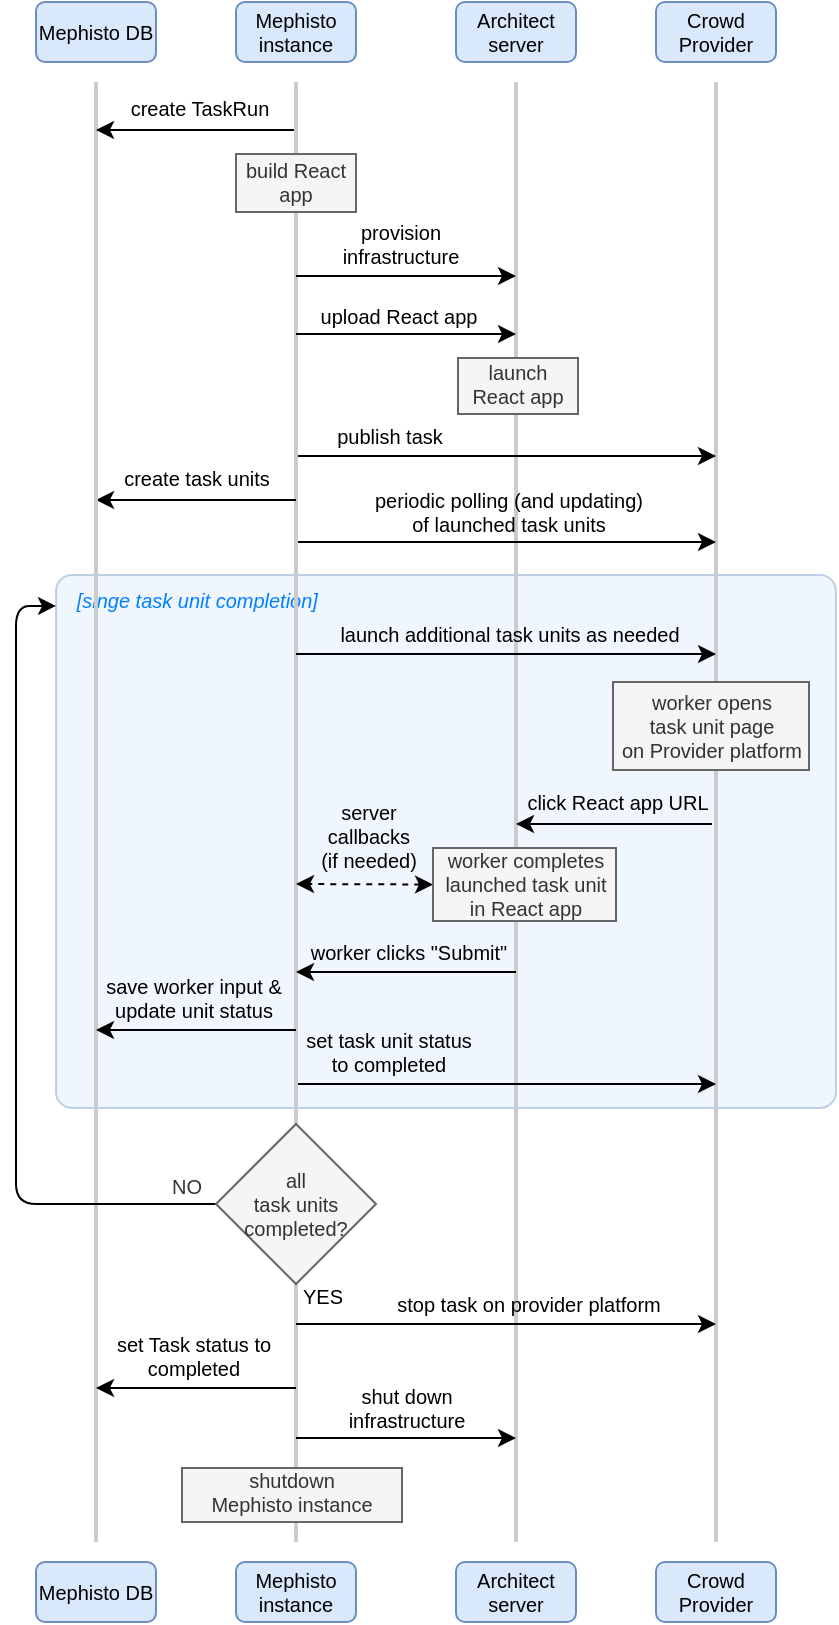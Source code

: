 <mxfile version="24.6.4" type="device">
  <diagram name="Page-1" id="5bnjxatqjOuaAF2oe5hL">
    <mxGraphModel dx="954" dy="642" grid="1" gridSize="10" guides="1" tooltips="1" connect="1" arrows="1" fold="1" page="1" pageScale="1" pageWidth="850" pageHeight="1100" math="0" shadow="0">
      <root>
        <mxCell id="0" />
        <mxCell id="1" parent="0" />
        <mxCell id="5EaqwkNcLw-vjFIcxztH-16" value="&amp;nbsp; &amp;nbsp;[singe task unit completion]" style="rounded=1;whiteSpace=wrap;html=1;fillColor=#dae8fc;strokeColor=#6c8ebf;fontSize=10;verticalAlign=top;align=left;fontColor=#007FFF;arcSize=3;opacity=40;fontStyle=2" parent="1" vertex="1">
          <mxGeometry x="120" y="306.5" width="390" height="266.5" as="geometry" />
        </mxCell>
        <mxCell id="3-yWvNHymt2EtWyProw8-1" value="" style="endArrow=none;html=1;rounded=0;strokeWidth=2;strokeColor=#CCCCCC;" parent="1" edge="1">
          <mxGeometry width="50" height="50" relative="1" as="geometry">
            <mxPoint x="240" y="790" as="sourcePoint" />
            <mxPoint x="240" y="60" as="targetPoint" />
          </mxGeometry>
        </mxCell>
        <mxCell id="3-yWvNHymt2EtWyProw8-2" value="" style="endArrow=none;html=1;rounded=0;strokeWidth=2;strokeColor=#CCCCCC;" parent="1" edge="1">
          <mxGeometry width="50" height="50" relative="1" as="geometry">
            <mxPoint x="350" y="790" as="sourcePoint" />
            <mxPoint x="350" y="60" as="targetPoint" />
          </mxGeometry>
        </mxCell>
        <mxCell id="3-yWvNHymt2EtWyProw8-4" value="" style="endArrow=none;html=1;rounded=0;strokeWidth=2;strokeColor=#CCCCCC;" parent="1" edge="1">
          <mxGeometry width="50" height="50" relative="1" as="geometry">
            <mxPoint x="450" y="790" as="sourcePoint" />
            <mxPoint x="450" y="60" as="targetPoint" />
          </mxGeometry>
        </mxCell>
        <mxCell id="3-yWvNHymt2EtWyProw8-5" value="Mephisto instance" style="text;html=1;align=center;verticalAlign=middle;whiteSpace=wrap;rounded=1;fillColor=#dae8fc;strokeColor=#6c8ebf;fontSize=10;" parent="1" vertex="1">
          <mxGeometry x="210" y="20" width="60" height="30" as="geometry" />
        </mxCell>
        <mxCell id="3-yWvNHymt2EtWyProw8-6" value="Architect&lt;br style=&quot;font-size: 10px;&quot;&gt;server" style="text;html=1;align=center;verticalAlign=middle;whiteSpace=wrap;rounded=1;fillColor=#dae8fc;strokeColor=#6c8ebf;fontSize=10;" parent="1" vertex="1">
          <mxGeometry x="320" y="20" width="60" height="30" as="geometry" />
        </mxCell>
        <mxCell id="3-yWvNHymt2EtWyProw8-8" value="Crowd&lt;br&gt;Provider" style="text;html=1;align=center;verticalAlign=middle;whiteSpace=wrap;rounded=1;fillColor=#dae8fc;strokeColor=#6c8ebf;fontSize=10;" parent="1" vertex="1">
          <mxGeometry x="420" y="20" width="60" height="30" as="geometry" />
        </mxCell>
        <mxCell id="3-yWvNHymt2EtWyProw8-9" value="" style="endArrow=classic;html=1;rounded=0;" parent="1" edge="1">
          <mxGeometry width="50" height="50" relative="1" as="geometry">
            <mxPoint x="240" y="269" as="sourcePoint" />
            <mxPoint x="140" y="269" as="targetPoint" />
          </mxGeometry>
        </mxCell>
        <mxCell id="3-yWvNHymt2EtWyProw8-10" value="Mephisto DB" style="text;html=1;align=center;verticalAlign=middle;whiteSpace=wrap;rounded=1;fillColor=#dae8fc;strokeColor=#6c8ebf;fontSize=10;" parent="1" vertex="1">
          <mxGeometry x="110" y="20" width="60" height="30" as="geometry" />
        </mxCell>
        <mxCell id="3-yWvNHymt2EtWyProw8-11" value="" style="endArrow=none;html=1;rounded=0;strokeWidth=2;strokeColor=#CCCCCC;" parent="1" edge="1">
          <mxGeometry width="50" height="50" relative="1" as="geometry">
            <mxPoint x="140" y="790" as="sourcePoint" />
            <mxPoint x="140" y="60" as="targetPoint" />
          </mxGeometry>
        </mxCell>
        <mxCell id="3-yWvNHymt2EtWyProw8-12" value="create task units" style="text;html=1;align=center;verticalAlign=middle;whiteSpace=wrap;rounded=0;fontSize=10;" parent="1" vertex="1">
          <mxGeometry x="150" y="249" width="81" height="17" as="geometry" />
        </mxCell>
        <mxCell id="3-yWvNHymt2EtWyProw8-13" value="" style="endArrow=classic;html=1;rounded=0;" parent="1" edge="1">
          <mxGeometry width="50" height="50" relative="1" as="geometry">
            <mxPoint x="240" y="186" as="sourcePoint" />
            <mxPoint x="350" y="186" as="targetPoint" />
          </mxGeometry>
        </mxCell>
        <mxCell id="3-yWvNHymt2EtWyProw8-14" value="upload React app" style="text;html=1;align=center;verticalAlign=middle;whiteSpace=wrap;rounded=0;fontSize=10;" parent="1" vertex="1">
          <mxGeometry x="249" y="174" width="85" height="5" as="geometry" />
        </mxCell>
        <mxCell id="3-yWvNHymt2EtWyProw8-16" value="build React&lt;br&gt;app" style="text;html=1;align=center;verticalAlign=bottom;whiteSpace=wrap;rounded=0;fontSize=10;fillColor=#f5f5f5;fontColor=#333333;strokeColor=#666666;" parent="1" vertex="1">
          <mxGeometry x="210" y="96" width="60" height="29" as="geometry" />
        </mxCell>
        <mxCell id="3-yWvNHymt2EtWyProw8-17" value="launch&lt;br&gt;React app" style="text;html=1;align=center;verticalAlign=bottom;whiteSpace=wrap;rounded=0;fontSize=10;fillColor=#f5f5f5;fontColor=#333333;strokeColor=#666666;" parent="1" vertex="1">
          <mxGeometry x="321" y="198" width="60" height="28" as="geometry" />
        </mxCell>
        <mxCell id="3-yWvNHymt2EtWyProw8-21" value="" style="endArrow=classic;html=1;rounded=0;" parent="1" edge="1">
          <mxGeometry width="50" height="50" relative="1" as="geometry">
            <mxPoint x="241" y="247" as="sourcePoint" />
            <mxPoint x="450" y="247" as="targetPoint" />
          </mxGeometry>
        </mxCell>
        <mxCell id="3-yWvNHymt2EtWyProw8-22" value="publish task" style="text;html=1;align=center;verticalAlign=middle;whiteSpace=wrap;rounded=0;fontSize=10;" parent="1" vertex="1">
          <mxGeometry x="253" y="228" width="68" height="17" as="geometry" />
        </mxCell>
        <mxCell id="3-yWvNHymt2EtWyProw8-23" value="" style="endArrow=classic;html=1;rounded=0;" parent="1" edge="1">
          <mxGeometry width="50" height="50" relative="1" as="geometry">
            <mxPoint x="240" y="346" as="sourcePoint" />
            <mxPoint x="450" y="346" as="targetPoint" />
          </mxGeometry>
        </mxCell>
        <mxCell id="3-yWvNHymt2EtWyProw8-24" value="launch additional task units as needed" style="text;html=1;align=center;verticalAlign=middle;whiteSpace=wrap;rounded=0;fontSize=10;" parent="1" vertex="1">
          <mxGeometry x="260" y="327" width="174" height="17" as="geometry" />
        </mxCell>
        <mxCell id="3-yWvNHymt2EtWyProw8-27" value="" style="endArrow=classic;html=1;rounded=0;" parent="1" edge="1">
          <mxGeometry width="50" height="50" relative="1" as="geometry">
            <mxPoint x="239" y="84" as="sourcePoint" />
            <mxPoint x="140" y="84" as="targetPoint" />
          </mxGeometry>
        </mxCell>
        <mxCell id="3-yWvNHymt2EtWyProw8-28" value="create TaskRun" style="text;html=1;align=center;verticalAlign=middle;whiteSpace=wrap;rounded=0;fontSize=10;" parent="1" vertex="1">
          <mxGeometry x="148" y="64" width="88" height="17" as="geometry" />
        </mxCell>
        <mxCell id="3-yWvNHymt2EtWyProw8-29" value="" style="endArrow=classic;html=1;rounded=0;" parent="1" edge="1">
          <mxGeometry width="50" height="50" relative="1" as="geometry">
            <mxPoint x="240" y="157" as="sourcePoint" />
            <mxPoint x="350" y="157" as="targetPoint" />
          </mxGeometry>
        </mxCell>
        <mxCell id="3-yWvNHymt2EtWyProw8-30" value="provision infrastructure" style="text;html=1;align=center;verticalAlign=middle;whiteSpace=wrap;rounded=0;fontSize=10;" parent="1" vertex="1">
          <mxGeometry x="250" y="133" width="85" height="16" as="geometry" />
        </mxCell>
        <mxCell id="3-yWvNHymt2EtWyProw8-31" value="" style="endArrow=classic;html=1;rounded=0;" parent="1" edge="1">
          <mxGeometry width="50" height="50" relative="1" as="geometry">
            <mxPoint x="448" y="431" as="sourcePoint" />
            <mxPoint x="350" y="431" as="targetPoint" />
          </mxGeometry>
        </mxCell>
        <mxCell id="3-yWvNHymt2EtWyProw8-32" value="worker opens&lt;br&gt;task unit page&lt;br&gt;on Provider platform" style="text;html=1;align=center;verticalAlign=middle;whiteSpace=wrap;rounded=0;fontSize=10;fillColor=#f5f5f5;fontColor=#333333;strokeColor=#666666;" parent="1" vertex="1">
          <mxGeometry x="398.5" y="360" width="98" height="44" as="geometry" />
        </mxCell>
        <mxCell id="3-yWvNHymt2EtWyProw8-35" value="" style="endArrow=classic;html=1;rounded=0;dashed=1;startArrow=classic;startFill=1;exitX=0;exitY=0.5;exitDx=0;exitDy=0;" parent="1" source="5EaqwkNcLw-vjFIcxztH-20" edge="1">
          <mxGeometry width="50" height="50" relative="1" as="geometry">
            <mxPoint x="308.5" y="462.25" as="sourcePoint" />
            <mxPoint x="240" y="461" as="targetPoint" />
          </mxGeometry>
        </mxCell>
        <mxCell id="3-yWvNHymt2EtWyProw8-36" value="server&lt;br&gt;callbacks&lt;br&gt;(if needed)" style="text;html=1;align=center;verticalAlign=middle;whiteSpace=wrap;rounded=0;fontSize=10;" parent="1" vertex="1">
          <mxGeometry x="250" y="416" width="53" height="41" as="geometry" />
        </mxCell>
        <mxCell id="3-yWvNHymt2EtWyProw8-37" value="" style="endArrow=classic;html=1;rounded=0;" parent="1" edge="1">
          <mxGeometry width="50" height="50" relative="1" as="geometry">
            <mxPoint x="350" y="505" as="sourcePoint" />
            <mxPoint x="240" y="505" as="targetPoint" />
          </mxGeometry>
        </mxCell>
        <mxCell id="3-yWvNHymt2EtWyProw8-38" value="worker clicks &quot;Submit&quot;" style="text;html=1;align=center;verticalAlign=middle;whiteSpace=wrap;rounded=0;fontSize=10;" parent="1" vertex="1">
          <mxGeometry x="245" y="490" width="103" height="10" as="geometry" />
        </mxCell>
        <mxCell id="3-yWvNHymt2EtWyProw8-41" value="" style="endArrow=classic;html=1;rounded=0;" parent="1" edge="1">
          <mxGeometry width="50" height="50" relative="1" as="geometry">
            <mxPoint x="240" y="534" as="sourcePoint" />
            <mxPoint x="140" y="534" as="targetPoint" />
          </mxGeometry>
        </mxCell>
        <mxCell id="3-yWvNHymt2EtWyProw8-42" value="save worker input &amp;amp; update unit status" style="text;html=1;align=center;verticalAlign=middle;whiteSpace=wrap;rounded=0;fontSize=10;" parent="1" vertex="1">
          <mxGeometry x="144" y="509" width="90" height="17" as="geometry" />
        </mxCell>
        <mxCell id="3-yWvNHymt2EtWyProw8-43" value="" style="endArrow=classic;html=1;rounded=0;" parent="1" edge="1">
          <mxGeometry width="50" height="50" relative="1" as="geometry">
            <mxPoint x="241" y="561" as="sourcePoint" />
            <mxPoint x="450" y="561" as="targetPoint" />
          </mxGeometry>
        </mxCell>
        <mxCell id="3-yWvNHymt2EtWyProw8-44" value="set task unit status&lt;br&gt;to completed" style="text;html=1;align=center;verticalAlign=middle;whiteSpace=wrap;rounded=0;fontSize=10;" parent="1" vertex="1">
          <mxGeometry x="235" y="534" width="103" height="22" as="geometry" />
        </mxCell>
        <mxCell id="3-yWvNHymt2EtWyProw8-46" value="periodic polling (and updating)&lt;br&gt;of launched task units" style="text;html=1;align=center;verticalAlign=middle;whiteSpace=wrap;rounded=0;fontSize=10;" parent="1" vertex="1">
          <mxGeometry x="267" y="265" width="159" height="20" as="geometry" />
        </mxCell>
        <mxCell id="3-yWvNHymt2EtWyProw8-50" value="" style="endArrow=classic;html=1;rounded=0;exitX=1;exitY=0.5;exitDx=0;exitDy=0;" parent="1" edge="1">
          <mxGeometry width="50" height="50" relative="1" as="geometry">
            <mxPoint x="240" y="681" as="sourcePoint" />
            <mxPoint x="450" y="681" as="targetPoint" />
          </mxGeometry>
        </mxCell>
        <mxCell id="3-yWvNHymt2EtWyProw8-51" value="stop task on provider platform" style="text;html=1;align=center;verticalAlign=middle;whiteSpace=wrap;rounded=0;fontSize=10;" parent="1" vertex="1">
          <mxGeometry x="289" y="665" width="135" height="12" as="geometry" />
        </mxCell>
        <mxCell id="3-yWvNHymt2EtWyProw8-52" value="" style="endArrow=classic;html=1;rounded=0;" parent="1" edge="1">
          <mxGeometry width="50" height="50" relative="1" as="geometry">
            <mxPoint x="240" y="738" as="sourcePoint" />
            <mxPoint x="350" y="738" as="targetPoint" />
          </mxGeometry>
        </mxCell>
        <mxCell id="3-yWvNHymt2EtWyProw8-53" value="shut down infrastructure" style="text;html=1;align=center;verticalAlign=middle;whiteSpace=wrap;rounded=0;fontSize=10;" parent="1" vertex="1">
          <mxGeometry x="253" y="716" width="85" height="13" as="geometry" />
        </mxCell>
        <mxCell id="3-yWvNHymt2EtWyProw8-54" value="" style="endArrow=classic;html=1;rounded=0;" parent="1" edge="1">
          <mxGeometry width="50" height="50" relative="1" as="geometry">
            <mxPoint x="240" y="713" as="sourcePoint" />
            <mxPoint x="140" y="713" as="targetPoint" />
          </mxGeometry>
        </mxCell>
        <mxCell id="3-yWvNHymt2EtWyProw8-55" value="set Task status to completed" style="text;html=1;align=center;verticalAlign=middle;whiteSpace=wrap;rounded=0;fontSize=10;" parent="1" vertex="1">
          <mxGeometry x="144" y="688" width="90" height="17" as="geometry" />
        </mxCell>
        <mxCell id="3-yWvNHymt2EtWyProw8-62" value="shutdown&lt;br&gt;Mephisto instance" style="text;html=1;align=center;verticalAlign=bottom;whiteSpace=wrap;rounded=0;fontSize=10;fillColor=#f5f5f5;fontColor=#333333;strokeColor=#666666;spacing=2;" parent="1" vertex="1">
          <mxGeometry x="183" y="753" width="110" height="27" as="geometry" />
        </mxCell>
        <mxCell id="5EaqwkNcLw-vjFIcxztH-18" value="" style="endArrow=classic;html=1;rounded=0;" parent="1" edge="1">
          <mxGeometry width="50" height="50" relative="1" as="geometry">
            <mxPoint x="241" y="290" as="sourcePoint" />
            <mxPoint x="450" y="290" as="targetPoint" />
          </mxGeometry>
        </mxCell>
        <mxCell id="5EaqwkNcLw-vjFIcxztH-19" value="click React app URL" style="text;html=1;align=center;verticalAlign=middle;whiteSpace=wrap;rounded=0;fontSize=10;" parent="1" vertex="1">
          <mxGeometry x="350" y="411" width="102" height="17" as="geometry" />
        </mxCell>
        <mxCell id="5EaqwkNcLw-vjFIcxztH-20" value="worker completes&lt;br&gt;launched task unit in React app" style="text;html=1;align=center;verticalAlign=middle;whiteSpace=wrap;rounded=0;fontSize=10;fillColor=#f5f5f5;fontColor=#333333;strokeColor=#666666;" parent="1" vertex="1">
          <mxGeometry x="308.5" y="443" width="91.5" height="36.5" as="geometry" />
        </mxCell>
        <mxCell id="5EaqwkNcLw-vjFIcxztH-33" style="edgeStyle=orthogonalEdgeStyle;rounded=1;orthogonalLoop=1;jettySize=auto;html=1;entryX=0;entryY=0.058;entryDx=0;entryDy=0;entryPerimeter=0;curved=0;" parent="1" source="5EaqwkNcLw-vjFIcxztH-22" target="5EaqwkNcLw-vjFIcxztH-16" edge="1">
          <mxGeometry relative="1" as="geometry">
            <mxPoint x="60" y="330" as="targetPoint" />
            <Array as="points">
              <mxPoint x="100" y="621" />
              <mxPoint x="100" y="322" />
            </Array>
          </mxGeometry>
        </mxCell>
        <mxCell id="5EaqwkNcLw-vjFIcxztH-22" value="all&lt;br&gt;task units&lt;br&gt;completed?" style="rhombus;whiteSpace=wrap;html=1;fontSize=10;fillColor=#f5f5f5;fontColor=#333333;strokeColor=#666666;" parent="1" vertex="1">
          <mxGeometry x="200" y="581" width="80" height="80" as="geometry" />
        </mxCell>
        <mxCell id="5EaqwkNcLw-vjFIcxztH-24" value="YES" style="text;html=1;align=center;verticalAlign=middle;whiteSpace=wrap;rounded=0;fontSize=10;" parent="1" vertex="1">
          <mxGeometry x="244" y="660" width="19" height="13" as="geometry" />
        </mxCell>
        <mxCell id="5EaqwkNcLw-vjFIcxztH-27" value="&lt;span style=&quot;color: rgb(51, 51, 51);&quot;&gt;NO&lt;/span&gt;" style="text;html=1;align=center;verticalAlign=middle;whiteSpace=wrap;rounded=0;fontSize=10;" parent="1" vertex="1">
          <mxGeometry x="175" y="605.5" width="21" height="13" as="geometry" />
        </mxCell>
        <mxCell id="5EaqwkNcLw-vjFIcxztH-29" value="Mephisto instance" style="text;html=1;align=center;verticalAlign=middle;whiteSpace=wrap;rounded=1;fillColor=#dae8fc;strokeColor=#6c8ebf;fontSize=10;" parent="1" vertex="1">
          <mxGeometry x="210" y="800" width="60" height="30" as="geometry" />
        </mxCell>
        <mxCell id="5EaqwkNcLw-vjFIcxztH-30" value="Architect&lt;br style=&quot;font-size: 10px;&quot;&gt;server" style="text;html=1;align=center;verticalAlign=middle;whiteSpace=wrap;rounded=1;fillColor=#dae8fc;strokeColor=#6c8ebf;fontSize=10;" parent="1" vertex="1">
          <mxGeometry x="320" y="800" width="60" height="30" as="geometry" />
        </mxCell>
        <mxCell id="5EaqwkNcLw-vjFIcxztH-31" value="Crowd&lt;br&gt;Provider" style="text;html=1;align=center;verticalAlign=middle;whiteSpace=wrap;rounded=1;fillColor=#dae8fc;strokeColor=#6c8ebf;fontSize=10;" parent="1" vertex="1">
          <mxGeometry x="420" y="800" width="60" height="30" as="geometry" />
        </mxCell>
        <mxCell id="5EaqwkNcLw-vjFIcxztH-32" value="Mephisto DB" style="text;html=1;align=center;verticalAlign=middle;whiteSpace=wrap;rounded=1;fillColor=#dae8fc;strokeColor=#6c8ebf;fontSize=10;" parent="1" vertex="1">
          <mxGeometry x="110" y="800" width="60" height="30" as="geometry" />
        </mxCell>
      </root>
    </mxGraphModel>
  </diagram>
</mxfile>
